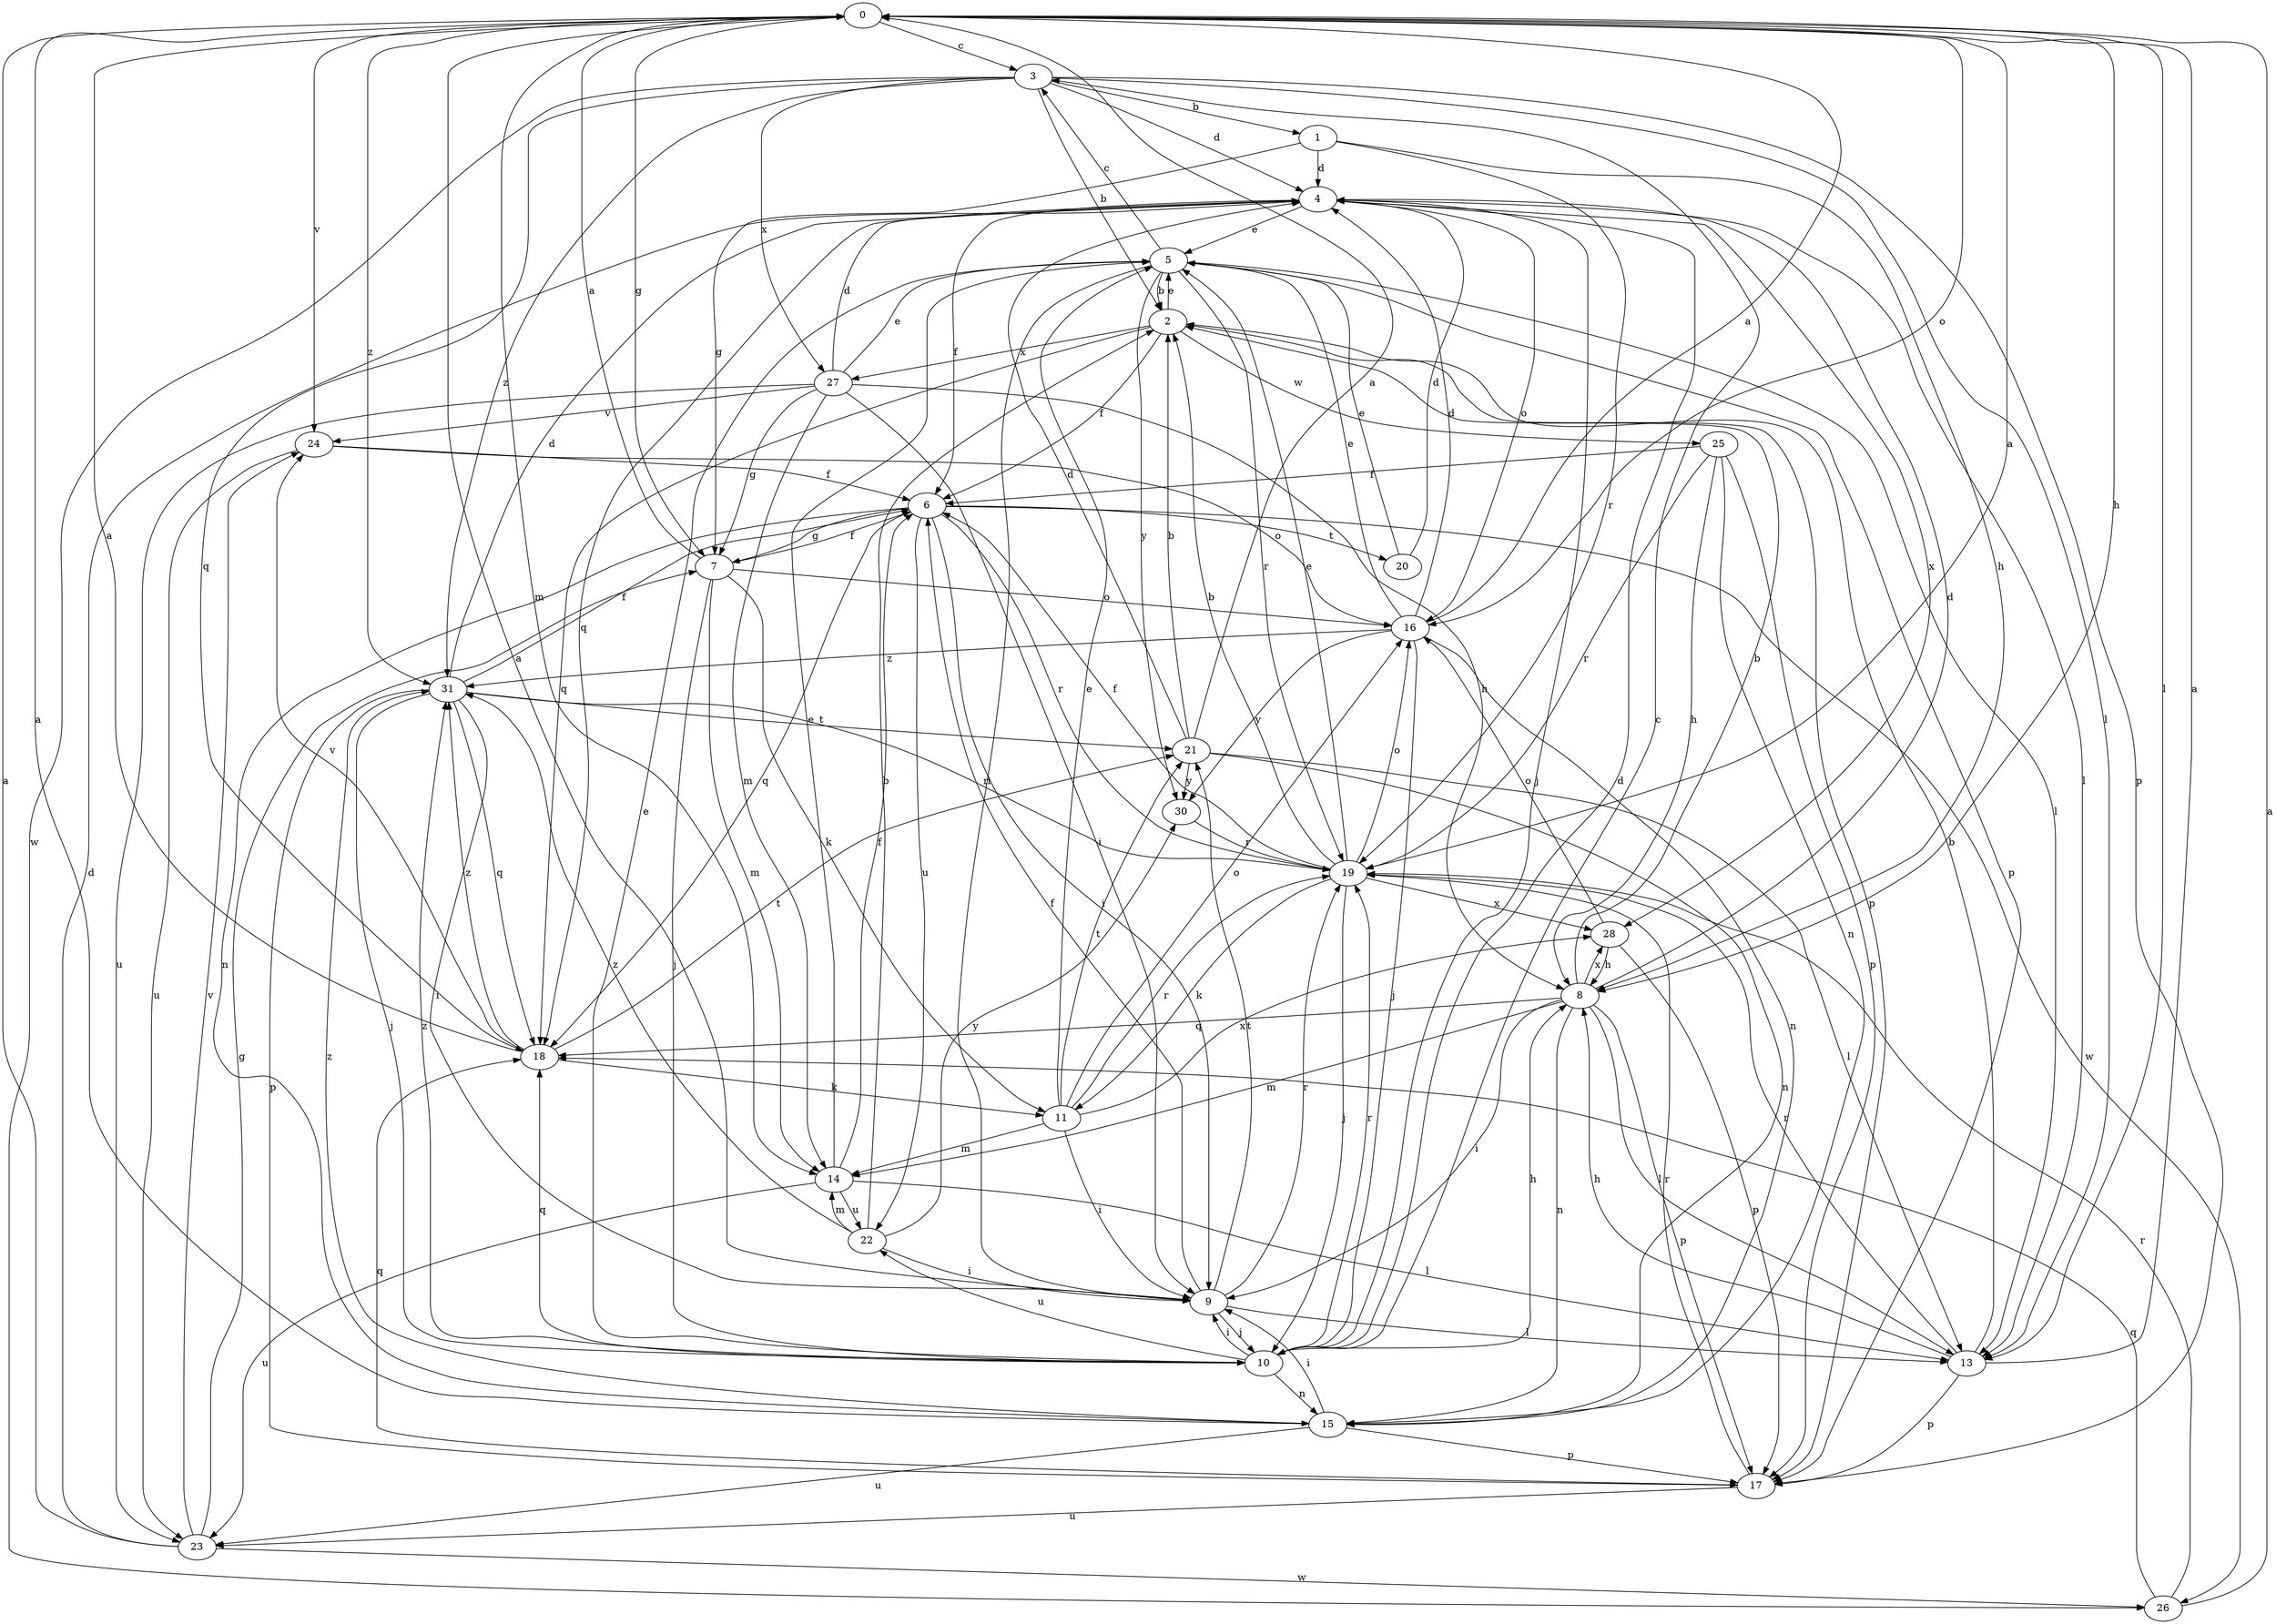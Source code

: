 strict digraph  {
0;
1;
2;
3;
4;
5;
6;
7;
8;
9;
10;
11;
13;
14;
15;
16;
17;
18;
19;
20;
21;
22;
23;
24;
25;
26;
27;
28;
30;
31;
0 -> 3  [label=c];
0 -> 7  [label=g];
0 -> 8  [label=h];
0 -> 13  [label=l];
0 -> 14  [label=m];
0 -> 16  [label=o];
0 -> 24  [label=v];
0 -> 31  [label=z];
1 -> 4  [label=d];
1 -> 7  [label=g];
1 -> 8  [label=h];
1 -> 19  [label=r];
2 -> 5  [label=e];
2 -> 6  [label=f];
2 -> 17  [label=p];
2 -> 18  [label=q];
2 -> 25  [label=w];
2 -> 27  [label=x];
3 -> 1  [label=b];
3 -> 2  [label=b];
3 -> 4  [label=d];
3 -> 13  [label=l];
3 -> 17  [label=p];
3 -> 18  [label=q];
3 -> 26  [label=w];
3 -> 27  [label=x];
3 -> 31  [label=z];
4 -> 5  [label=e];
4 -> 6  [label=f];
4 -> 10  [label=j];
4 -> 13  [label=l];
4 -> 16  [label=o];
4 -> 18  [label=q];
4 -> 28  [label=x];
5 -> 2  [label=b];
5 -> 3  [label=c];
5 -> 9  [label=i];
5 -> 13  [label=l];
5 -> 17  [label=p];
5 -> 19  [label=r];
5 -> 30  [label=y];
6 -> 7  [label=g];
6 -> 9  [label=i];
6 -> 15  [label=n];
6 -> 18  [label=q];
6 -> 19  [label=r];
6 -> 20  [label=t];
6 -> 22  [label=u];
6 -> 26  [label=w];
7 -> 0  [label=a];
7 -> 6  [label=f];
7 -> 10  [label=j];
7 -> 11  [label=k];
7 -> 14  [label=m];
7 -> 16  [label=o];
8 -> 2  [label=b];
8 -> 4  [label=d];
8 -> 9  [label=i];
8 -> 13  [label=l];
8 -> 14  [label=m];
8 -> 15  [label=n];
8 -> 17  [label=p];
8 -> 18  [label=q];
8 -> 28  [label=x];
9 -> 0  [label=a];
9 -> 6  [label=f];
9 -> 10  [label=j];
9 -> 13  [label=l];
9 -> 19  [label=r];
9 -> 21  [label=t];
10 -> 3  [label=c];
10 -> 4  [label=d];
10 -> 5  [label=e];
10 -> 8  [label=h];
10 -> 9  [label=i];
10 -> 15  [label=n];
10 -> 18  [label=q];
10 -> 19  [label=r];
10 -> 22  [label=u];
10 -> 31  [label=z];
11 -> 5  [label=e];
11 -> 9  [label=i];
11 -> 14  [label=m];
11 -> 16  [label=o];
11 -> 19  [label=r];
11 -> 21  [label=t];
11 -> 28  [label=x];
13 -> 0  [label=a];
13 -> 2  [label=b];
13 -> 8  [label=h];
13 -> 17  [label=p];
13 -> 19  [label=r];
14 -> 5  [label=e];
14 -> 6  [label=f];
14 -> 13  [label=l];
14 -> 22  [label=u];
14 -> 23  [label=u];
15 -> 0  [label=a];
15 -> 9  [label=i];
15 -> 17  [label=p];
15 -> 23  [label=u];
15 -> 31  [label=z];
16 -> 0  [label=a];
16 -> 4  [label=d];
16 -> 5  [label=e];
16 -> 10  [label=j];
16 -> 15  [label=n];
16 -> 30  [label=y];
16 -> 31  [label=z];
17 -> 18  [label=q];
17 -> 19  [label=r];
17 -> 23  [label=u];
18 -> 0  [label=a];
18 -> 11  [label=k];
18 -> 21  [label=t];
18 -> 24  [label=v];
18 -> 31  [label=z];
19 -> 0  [label=a];
19 -> 2  [label=b];
19 -> 5  [label=e];
19 -> 6  [label=f];
19 -> 10  [label=j];
19 -> 11  [label=k];
19 -> 16  [label=o];
19 -> 28  [label=x];
20 -> 4  [label=d];
20 -> 5  [label=e];
21 -> 0  [label=a];
21 -> 2  [label=b];
21 -> 4  [label=d];
21 -> 13  [label=l];
21 -> 15  [label=n];
21 -> 30  [label=y];
22 -> 2  [label=b];
22 -> 9  [label=i];
22 -> 14  [label=m];
22 -> 30  [label=y];
22 -> 31  [label=z];
23 -> 0  [label=a];
23 -> 4  [label=d];
23 -> 7  [label=g];
23 -> 24  [label=v];
23 -> 26  [label=w];
24 -> 6  [label=f];
24 -> 16  [label=o];
24 -> 23  [label=u];
25 -> 6  [label=f];
25 -> 8  [label=h];
25 -> 15  [label=n];
25 -> 17  [label=p];
25 -> 19  [label=r];
26 -> 0  [label=a];
26 -> 18  [label=q];
26 -> 19  [label=r];
27 -> 4  [label=d];
27 -> 5  [label=e];
27 -> 7  [label=g];
27 -> 8  [label=h];
27 -> 9  [label=i];
27 -> 14  [label=m];
27 -> 23  [label=u];
27 -> 24  [label=v];
28 -> 8  [label=h];
28 -> 16  [label=o];
28 -> 17  [label=p];
30 -> 19  [label=r];
31 -> 4  [label=d];
31 -> 6  [label=f];
31 -> 9  [label=i];
31 -> 10  [label=j];
31 -> 17  [label=p];
31 -> 18  [label=q];
31 -> 19  [label=r];
31 -> 21  [label=t];
}
